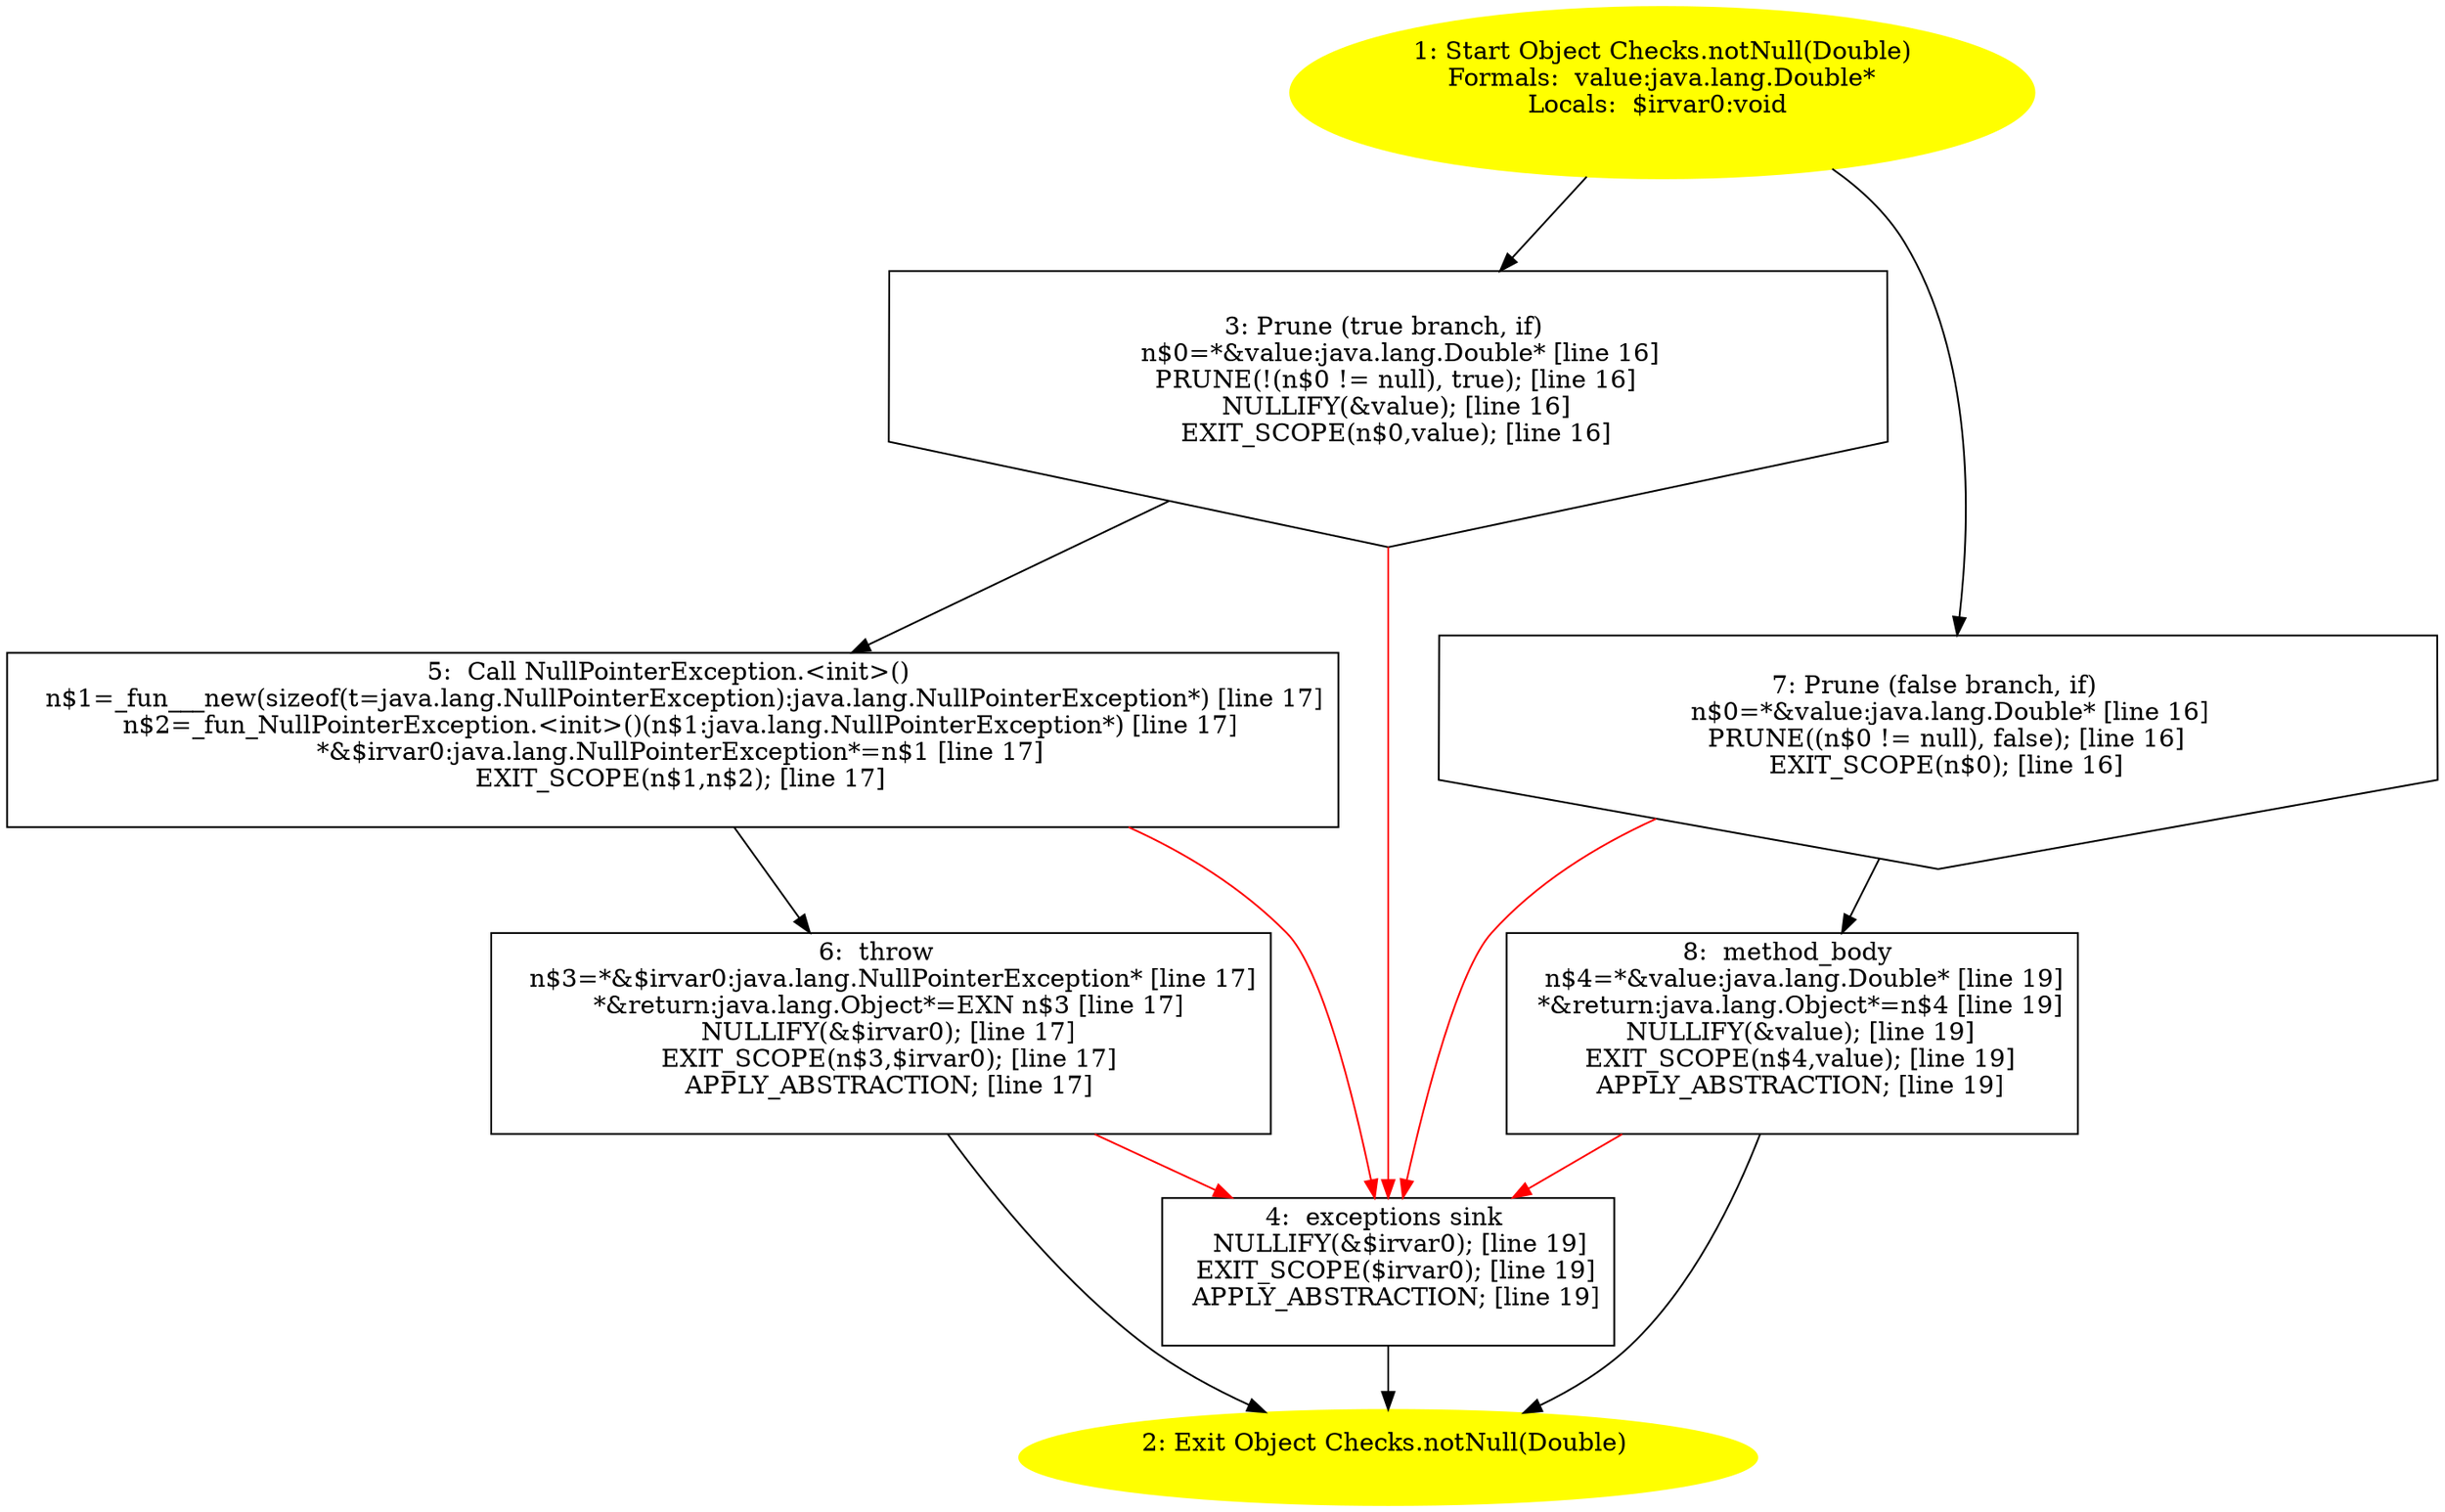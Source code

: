 /* @generated */
digraph cfg {
"org.junit.internal.Checks.notNull(java.lang.Double):java.lang.Object.27231612e028ed53c576ecd4b5f92521_1" [label="1: Start Object Checks.notNull(Double)\nFormals:  value:java.lang.Double*\nLocals:  $irvar0:void \n  " color=yellow style=filled]
	

	 "org.junit.internal.Checks.notNull(java.lang.Double):java.lang.Object.27231612e028ed53c576ecd4b5f92521_1" -> "org.junit.internal.Checks.notNull(java.lang.Double):java.lang.Object.27231612e028ed53c576ecd4b5f92521_3" ;
	 "org.junit.internal.Checks.notNull(java.lang.Double):java.lang.Object.27231612e028ed53c576ecd4b5f92521_1" -> "org.junit.internal.Checks.notNull(java.lang.Double):java.lang.Object.27231612e028ed53c576ecd4b5f92521_7" ;
"org.junit.internal.Checks.notNull(java.lang.Double):java.lang.Object.27231612e028ed53c576ecd4b5f92521_2" [label="2: Exit Object Checks.notNull(Double) \n  " color=yellow style=filled]
	

"org.junit.internal.Checks.notNull(java.lang.Double):java.lang.Object.27231612e028ed53c576ecd4b5f92521_3" [label="3: Prune (true branch, if) \n   n$0=*&value:java.lang.Double* [line 16]\n  PRUNE(!(n$0 != null), true); [line 16]\n  NULLIFY(&value); [line 16]\n  EXIT_SCOPE(n$0,value); [line 16]\n " shape="invhouse"]
	

	 "org.junit.internal.Checks.notNull(java.lang.Double):java.lang.Object.27231612e028ed53c576ecd4b5f92521_3" -> "org.junit.internal.Checks.notNull(java.lang.Double):java.lang.Object.27231612e028ed53c576ecd4b5f92521_5" ;
	 "org.junit.internal.Checks.notNull(java.lang.Double):java.lang.Object.27231612e028ed53c576ecd4b5f92521_3" -> "org.junit.internal.Checks.notNull(java.lang.Double):java.lang.Object.27231612e028ed53c576ecd4b5f92521_4" [color="red" ];
"org.junit.internal.Checks.notNull(java.lang.Double):java.lang.Object.27231612e028ed53c576ecd4b5f92521_4" [label="4:  exceptions sink \n   NULLIFY(&$irvar0); [line 19]\n  EXIT_SCOPE($irvar0); [line 19]\n  APPLY_ABSTRACTION; [line 19]\n " shape="box"]
	

	 "org.junit.internal.Checks.notNull(java.lang.Double):java.lang.Object.27231612e028ed53c576ecd4b5f92521_4" -> "org.junit.internal.Checks.notNull(java.lang.Double):java.lang.Object.27231612e028ed53c576ecd4b5f92521_2" ;
"org.junit.internal.Checks.notNull(java.lang.Double):java.lang.Object.27231612e028ed53c576ecd4b5f92521_5" [label="5:  Call NullPointerException.<init>() \n   n$1=_fun___new(sizeof(t=java.lang.NullPointerException):java.lang.NullPointerException*) [line 17]\n  n$2=_fun_NullPointerException.<init>()(n$1:java.lang.NullPointerException*) [line 17]\n  *&$irvar0:java.lang.NullPointerException*=n$1 [line 17]\n  EXIT_SCOPE(n$1,n$2); [line 17]\n " shape="box"]
	

	 "org.junit.internal.Checks.notNull(java.lang.Double):java.lang.Object.27231612e028ed53c576ecd4b5f92521_5" -> "org.junit.internal.Checks.notNull(java.lang.Double):java.lang.Object.27231612e028ed53c576ecd4b5f92521_6" ;
	 "org.junit.internal.Checks.notNull(java.lang.Double):java.lang.Object.27231612e028ed53c576ecd4b5f92521_5" -> "org.junit.internal.Checks.notNull(java.lang.Double):java.lang.Object.27231612e028ed53c576ecd4b5f92521_4" [color="red" ];
"org.junit.internal.Checks.notNull(java.lang.Double):java.lang.Object.27231612e028ed53c576ecd4b5f92521_6" [label="6:  throw \n   n$3=*&$irvar0:java.lang.NullPointerException* [line 17]\n  *&return:java.lang.Object*=EXN n$3 [line 17]\n  NULLIFY(&$irvar0); [line 17]\n  EXIT_SCOPE(n$3,$irvar0); [line 17]\n  APPLY_ABSTRACTION; [line 17]\n " shape="box"]
	

	 "org.junit.internal.Checks.notNull(java.lang.Double):java.lang.Object.27231612e028ed53c576ecd4b5f92521_6" -> "org.junit.internal.Checks.notNull(java.lang.Double):java.lang.Object.27231612e028ed53c576ecd4b5f92521_2" ;
	 "org.junit.internal.Checks.notNull(java.lang.Double):java.lang.Object.27231612e028ed53c576ecd4b5f92521_6" -> "org.junit.internal.Checks.notNull(java.lang.Double):java.lang.Object.27231612e028ed53c576ecd4b5f92521_4" [color="red" ];
"org.junit.internal.Checks.notNull(java.lang.Double):java.lang.Object.27231612e028ed53c576ecd4b5f92521_7" [label="7: Prune (false branch, if) \n   n$0=*&value:java.lang.Double* [line 16]\n  PRUNE((n$0 != null), false); [line 16]\n  EXIT_SCOPE(n$0); [line 16]\n " shape="invhouse"]
	

	 "org.junit.internal.Checks.notNull(java.lang.Double):java.lang.Object.27231612e028ed53c576ecd4b5f92521_7" -> "org.junit.internal.Checks.notNull(java.lang.Double):java.lang.Object.27231612e028ed53c576ecd4b5f92521_8" ;
	 "org.junit.internal.Checks.notNull(java.lang.Double):java.lang.Object.27231612e028ed53c576ecd4b5f92521_7" -> "org.junit.internal.Checks.notNull(java.lang.Double):java.lang.Object.27231612e028ed53c576ecd4b5f92521_4" [color="red" ];
"org.junit.internal.Checks.notNull(java.lang.Double):java.lang.Object.27231612e028ed53c576ecd4b5f92521_8" [label="8:  method_body \n   n$4=*&value:java.lang.Double* [line 19]\n  *&return:java.lang.Object*=n$4 [line 19]\n  NULLIFY(&value); [line 19]\n  EXIT_SCOPE(n$4,value); [line 19]\n  APPLY_ABSTRACTION; [line 19]\n " shape="box"]
	

	 "org.junit.internal.Checks.notNull(java.lang.Double):java.lang.Object.27231612e028ed53c576ecd4b5f92521_8" -> "org.junit.internal.Checks.notNull(java.lang.Double):java.lang.Object.27231612e028ed53c576ecd4b5f92521_2" ;
	 "org.junit.internal.Checks.notNull(java.lang.Double):java.lang.Object.27231612e028ed53c576ecd4b5f92521_8" -> "org.junit.internal.Checks.notNull(java.lang.Double):java.lang.Object.27231612e028ed53c576ecd4b5f92521_4" [color="red" ];
}
